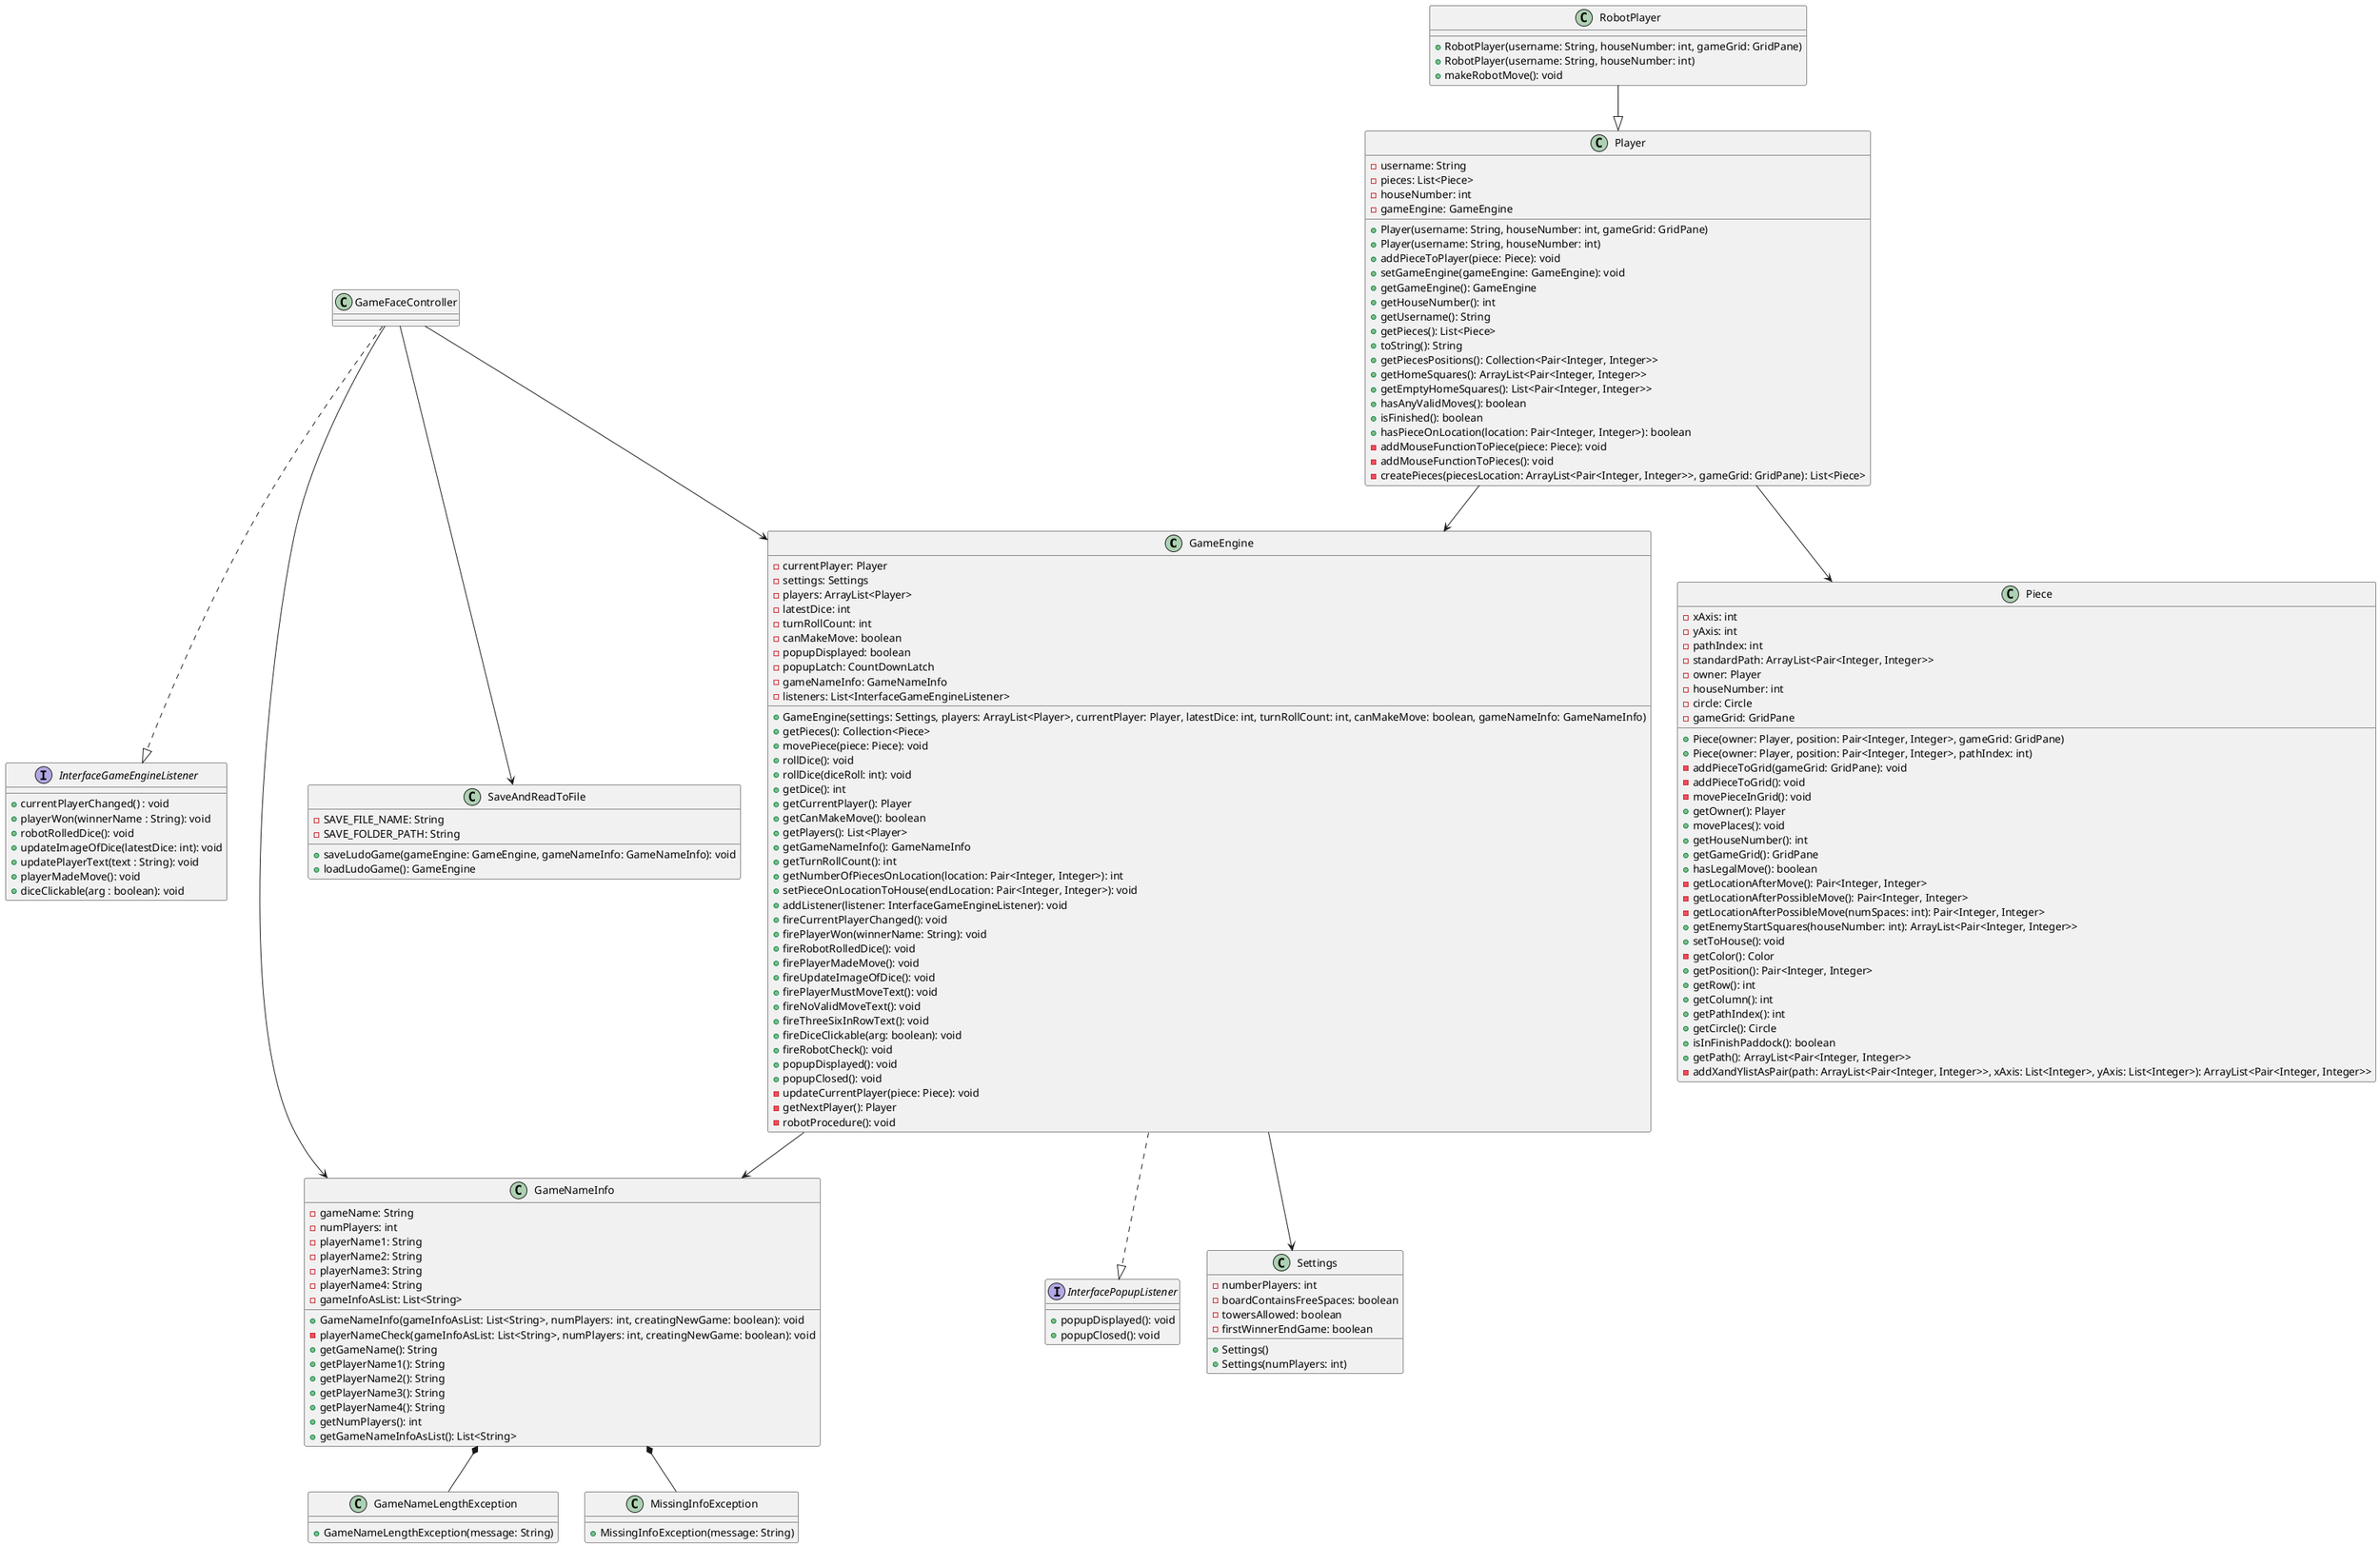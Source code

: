 @startuml


class GameEngine {
    -currentPlayer: Player
    -settings: Settings
    -players: ArrayList<Player>
    -latestDice: int
    -turnRollCount: int
    -canMakeMove: boolean
    -popupDisplayed: boolean
    -popupLatch: CountDownLatch
    -gameNameInfo: GameNameInfo
    -listeners: List<InterfaceGameEngineListener>

    +GameEngine(settings: Settings, players: ArrayList<Player>, currentPlayer: Player, latestDice: int, turnRollCount: int, canMakeMove: boolean, gameNameInfo: GameNameInfo)
    +getPieces(): Collection<Piece>
    +movePiece(piece: Piece): void
    +rollDice(): void
    +rollDice(diceRoll: int): void
    +getDice(): int
    +getCurrentPlayer(): Player
    +getCanMakeMove(): boolean
    +getPlayers(): List<Player>
    +getGameNameInfo(): GameNameInfo
    +getTurnRollCount(): int
    +getNumberOfPiecesOnLocation(location: Pair<Integer, Integer>): int
    +setPieceOnLocationToHouse(endLocation: Pair<Integer, Integer>): void
    +addListener(listener: InterfaceGameEngineListener): void
    +fireCurrentPlayerChanged(): void
    +firePlayerWon(winnerName: String): void
    +fireRobotRolledDice(): void
    +firePlayerMadeMove(): void
    +fireUpdateImageOfDice(): void
    +firePlayerMustMoveText(): void
    +fireNoValidMoveText(): void
    +fireThreeSixInRowText(): void
    +fireDiceClickable(arg: boolean): void
    +fireRobotCheck(): void
    +popupDisplayed(): void
    +popupClosed(): void
    -updateCurrentPlayer(piece: Piece): void
    -getNextPlayer(): Player
    -robotProcedure(): void
}




interface InterfaceGameEngineListener {
    + currentPlayerChanged() : void
    + playerWon(winnerName : String): void
    + robotRolledDice(): void
    + updateImageOfDice(latestDice: int): void
    + updatePlayerText(text : String): void
    + playerMadeMove(): void
    + diceClickable(arg : boolean): void
}

interface InterfacePopupListener {
    + popupDisplayed(): void
    + popupClosed(): void
}

class GameNameInfo {
    - gameName: String
    - numPlayers: int
    - playerName1: String
    - playerName2: String
    - playerName3: String
    - playerName4: String
    - gameInfoAsList: List<String>
    + GameNameInfo(gameInfoAsList: List<String>, numPlayers: int, creatingNewGame: boolean): void
    - playerNameCheck(gameInfoAsList: List<String>, numPlayers: int, creatingNewGame: boolean): void
    + getGameName(): String
    + getPlayerName1(): String
    + getPlayerName2(): String
    + getPlayerName3(): String
    + getPlayerName4(): String
    + getNumPlayers(): int
    + getGameNameInfoAsList(): List<String>
}

class GameNameLengthException {
    + GameNameLengthException(message: String)
}

class MissingInfoException {
    + MissingInfoException(message: String)
}



class Piece {
    -xAxis: int
    -yAxis: int
    -pathIndex: int
    -standardPath: ArrayList<Pair<Integer, Integer>>
    -owner: Player
    -houseNumber: int
    -circle: Circle
    -gameGrid: GridPane
    +Piece(owner: Player, position: Pair<Integer, Integer>, gameGrid: GridPane)
    +Piece(owner: Player, position: Pair<Integer, Integer>, pathIndex: int)
    -addPieceToGrid(gameGrid: GridPane): void
    -addPieceToGrid(): void
    -movePieceInGrid(): void
    +getOwner(): Player
    +movePlaces(): void
    +getHouseNumber(): int
    +getGameGrid(): GridPane
    +hasLegalMove(): boolean
    -getLocationAfterMove(): Pair<Integer, Integer>
    -getLocationAfterPossibleMove(): Pair<Integer, Integer>
    -getLocationAfterPossibleMove(numSpaces: int): Pair<Integer, Integer>
    +getEnemyStartSquares(houseNumber: int): ArrayList<Pair<Integer, Integer>>
    +setToHouse(): void
    -getColor(): Color
    +getPosition(): Pair<Integer, Integer>
    +getRow(): int
    +getColumn(): int
    +getPathIndex(): int
    +getCircle(): Circle
    +isInFinishPaddock(): boolean
    +getPath(): ArrayList<Pair<Integer, Integer>>
    -addXandYlistAsPair(path: ArrayList<Pair<Integer, Integer>>, xAxis: List<Integer>, yAxis: List<Integer>): ArrayList<Pair<Integer, Integer>>
}


GameNameInfo *-- GameNameLengthException
GameNameInfo *-- MissingInfoException

class Player {
    -username: String
    -pieces: List<Piece>
    -houseNumber: int
    -gameEngine: GameEngine

    +Player(username: String, houseNumber: int, gameGrid: GridPane)
    +Player(username: String, houseNumber: int)
    +addPieceToPlayer(piece: Piece): void
    +setGameEngine(gameEngine: GameEngine): void
    +getGameEngine(): GameEngine
    +getHouseNumber(): int
    +getUsername(): String
    +getPieces(): List<Piece>
    +toString(): String
    +getPiecesPositions(): Collection<Pair<Integer, Integer>>
    +getHomeSquares(): ArrayList<Pair<Integer, Integer>>
    +getEmptyHomeSquares(): List<Pair<Integer, Integer>>
    +hasAnyValidMoves(): boolean
    +isFinished(): boolean
    +hasPieceOnLocation(location: Pair<Integer, Integer>): boolean
    -addMouseFunctionToPiece(piece: Piece): void
    -addMouseFunctionToPieces(): void
    -createPieces(piecesLocation: ArrayList<Pair<Integer, Integer>>, gameGrid: GridPane): List<Piece>
}

class RobotPlayer {
    +RobotPlayer(username: String, houseNumber: int, gameGrid: GridPane)
    +RobotPlayer(username: String, houseNumber: int)
    +makeRobotMove(): void
}

class SaveAndReadToFile {
    -SAVE_FILE_NAME: String
    -SAVE_FOLDER_PATH: String
    +saveLudoGame(gameEngine: GameEngine, gameNameInfo: GameNameInfo): void
    +loadLudoGame(): GameEngine
}

class Settings {
    -numberPlayers: int
    -boardContainsFreeSpaces: boolean
    -towersAllowed: boolean
    -firstWinnerEndGame: boolean
    +Settings()
    +Settings(numPlayers: int)
}

class GameFaceController {

}

GameFaceController..|>InterfaceGameEngineListener
GameFaceController-->GameEngine
GameFaceController-->GameNameInfo
GameFaceController-->SaveAndReadToFile

GameEngine-->Settings
Player --> GameEngine
Player --> Piece
GameEngine --> GameNameInfo
GameEngine ..|> InterfacePopupListener
RobotPlayer --|> Player

@enduml




